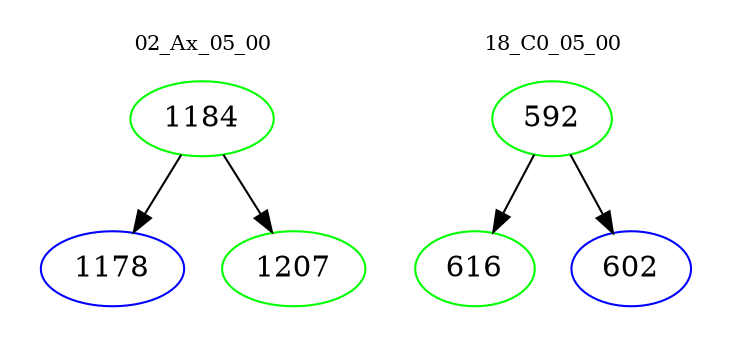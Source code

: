 digraph{
subgraph cluster_0 {
color = white
label = "02_Ax_05_00";
fontsize=10;
T0_1184 [label="1184", color="green"]
T0_1184 -> T0_1178 [color="black"]
T0_1178 [label="1178", color="blue"]
T0_1184 -> T0_1207 [color="black"]
T0_1207 [label="1207", color="green"]
}
subgraph cluster_1 {
color = white
label = "18_C0_05_00";
fontsize=10;
T1_592 [label="592", color="green"]
T1_592 -> T1_616 [color="black"]
T1_616 [label="616", color="green"]
T1_592 -> T1_602 [color="black"]
T1_602 [label="602", color="blue"]
}
}
